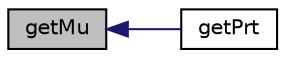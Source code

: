 digraph "getMu"
{
  bgcolor="transparent";
  edge [fontname="Helvetica",fontsize="10",labelfontname="Helvetica",labelfontsize="10"];
  node [fontname="Helvetica",fontsize="10",shape=record];
  rankdir="LR";
  Node226 [label="getMu",height=0.2,width=0.4,color="black", fillcolor="grey75", style="filled", fontcolor="black"];
  Node226 -> Node227 [dir="back",color="midnightblue",fontsize="10",style="solid",fontname="Helvetica"];
  Node227 [label="getPrt",height=0.2,width=0.4,color="black",URL="$classFoam_1_1DATurbulenceModel.html#af667c27925e0f8ac4fe7c986b37d6387",tooltip="get the turbulent Prandtl number "];
}
